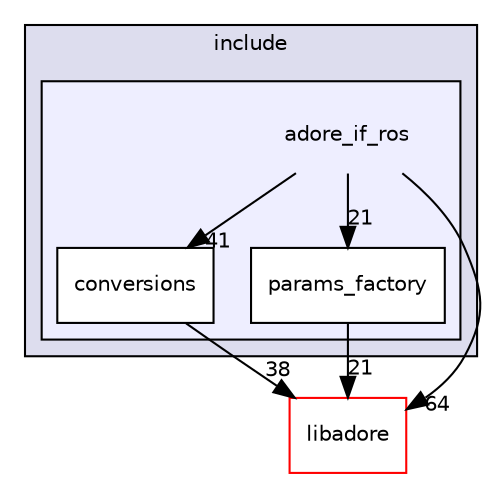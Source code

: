 digraph "/home/fascar/temp/adore/adore_if_ros/adore_if_ros/include/adore_if_ros" {
  compound=true
  node [ fontsize="10", fontname="Helvetica"];
  edge [ labelfontsize="10", labelfontname="Helvetica"];
  subgraph clusterdir_625ffa8329c404357c1c2868431d6db5 {
    graph [ bgcolor="#ddddee", pencolor="black", label="include" fontname="Helvetica", fontsize="10", URL="dir_625ffa8329c404357c1c2868431d6db5.html"]
  subgraph clusterdir_2a64f3f81a7afe8169c1fdb7e8e0ae0d {
    graph [ bgcolor="#eeeeff", pencolor="black", label="" URL="dir_2a64f3f81a7afe8169c1fdb7e8e0ae0d.html"];
    dir_2a64f3f81a7afe8169c1fdb7e8e0ae0d [shape=plaintext label="adore_if_ros"];
  dir_569db21856ac5c044d9ebac980441204 [shape=box label="conversions" fillcolor="white" style="filled" URL="dir_569db21856ac5c044d9ebac980441204.html"];
  dir_0f036a228a2005a67d6b1c4da6246c28 [shape=box label="params_factory" fillcolor="white" style="filled" URL="dir_0f036a228a2005a67d6b1c4da6246c28.html"];
  }
  }
  dir_00929dca45ec76ed6859584482da2a34 [shape=box label="libadore" fillcolor="white" style="filled" color="red" URL="dir_00929dca45ec76ed6859584482da2a34.html"];
  dir_0f036a228a2005a67d6b1c4da6246c28->dir_00929dca45ec76ed6859584482da2a34 [headlabel="21", labeldistance=1.5 headhref="dir_000008_000036.html"];
  dir_2a64f3f81a7afe8169c1fdb7e8e0ae0d->dir_00929dca45ec76ed6859584482da2a34 [headlabel="64", labeldistance=1.5 headhref="dir_000006_000036.html"];
  dir_2a64f3f81a7afe8169c1fdb7e8e0ae0d->dir_0f036a228a2005a67d6b1c4da6246c28 [headlabel="21", labeldistance=1.5 headhref="dir_000006_000008.html"];
  dir_2a64f3f81a7afe8169c1fdb7e8e0ae0d->dir_569db21856ac5c044d9ebac980441204 [headlabel="41", labeldistance=1.5 headhref="dir_000006_000007.html"];
  dir_569db21856ac5c044d9ebac980441204->dir_00929dca45ec76ed6859584482da2a34 [headlabel="38", labeldistance=1.5 headhref="dir_000007_000036.html"];
}
